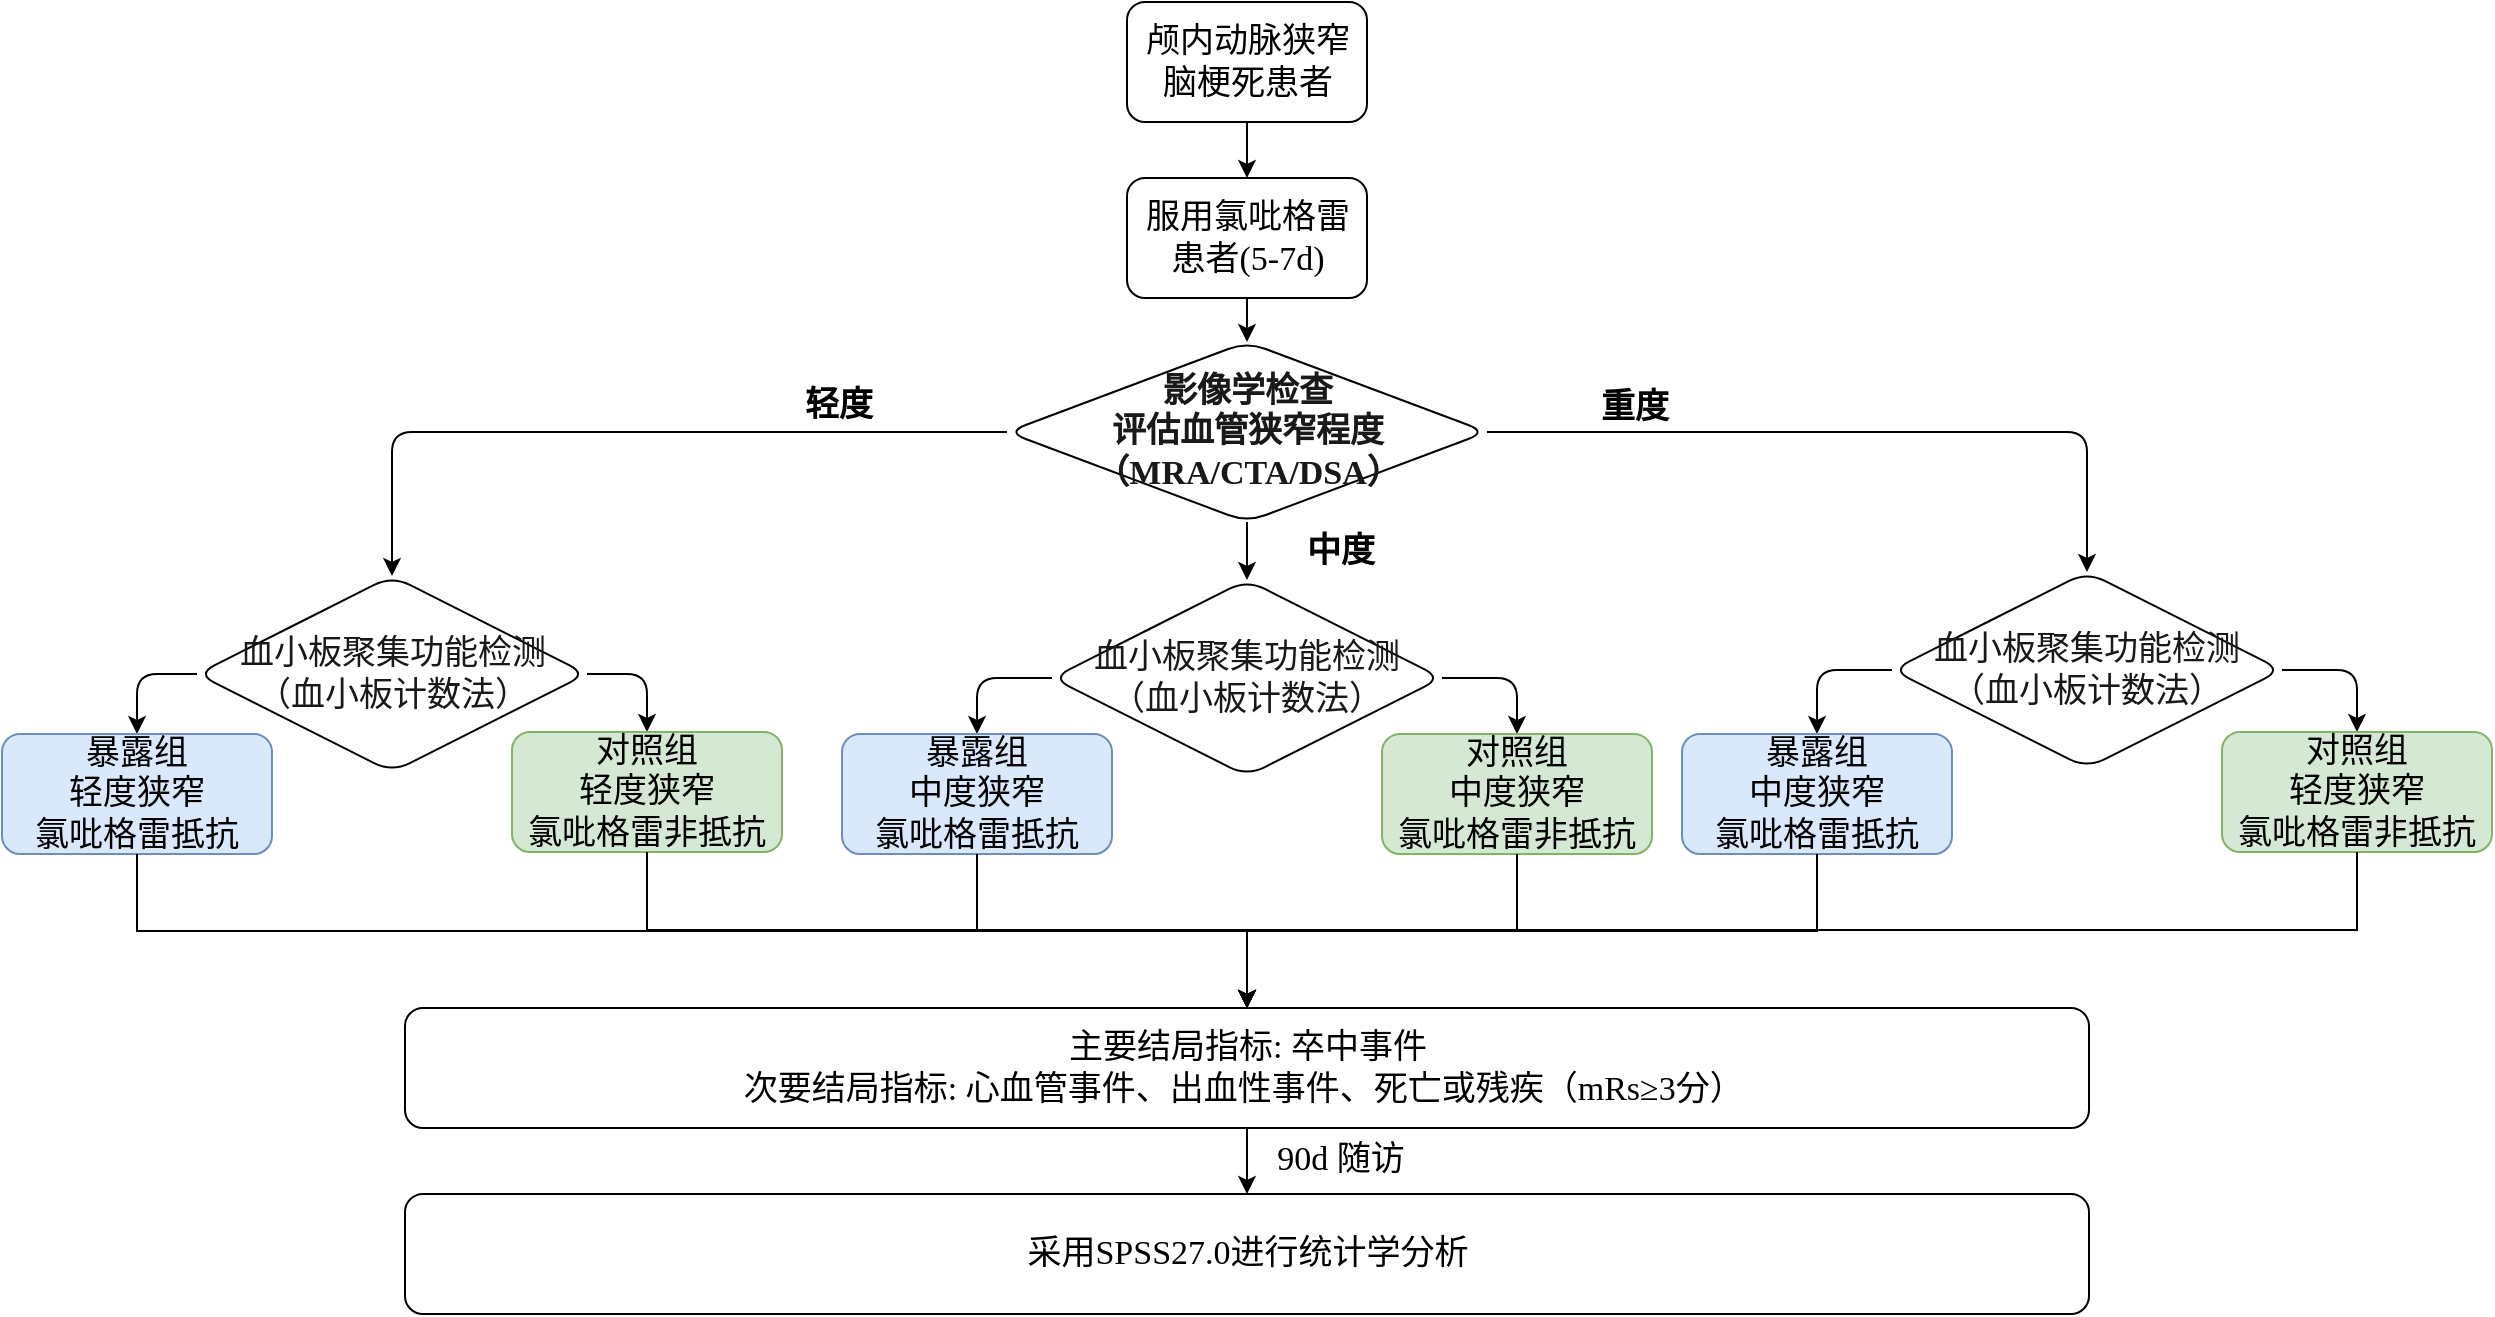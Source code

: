 <mxfile version="24.8.6">
  <diagram name="Page-1" id="1q2TIL3UEI9jZPHqc_mc">
    <mxGraphModel dx="4343" dy="1766" grid="1" gridSize="15" guides="1" tooltips="1" connect="1" arrows="1" fold="1" page="1" pageScale="1" pageWidth="850" pageHeight="1100" math="0" shadow="0">
      <root>
        <mxCell id="0" />
        <mxCell id="1" parent="0" />
        <mxCell id="Bym8yL4cbAF-1ZMvf-hn-99" value="" style="edgeStyle=orthogonalEdgeStyle;rounded=1;orthogonalLoop=1;jettySize=auto;html=1;fontFamily=Times New Roman;fontSize=17;" parent="1" source="Bym8yL4cbAF-1ZMvf-hn-100" target="Bym8yL4cbAF-1ZMvf-hn-102" edge="1">
          <mxGeometry relative="1" as="geometry" />
        </mxCell>
        <mxCell id="Bym8yL4cbAF-1ZMvf-hn-100" value="颅内动脉狭窄脑梗死&lt;span style=&quot;background-color: initial;&quot;&gt;患者&lt;/span&gt;" style="rounded=1;whiteSpace=wrap;html=1;fontFamily=Times New Roman;fontSize=17;" parent="1" vertex="1">
          <mxGeometry x="-1732.5" y="-878" width="120" height="60" as="geometry" />
        </mxCell>
        <mxCell id="Bym8yL4cbAF-1ZMvf-hn-101" value="" style="edgeStyle=orthogonalEdgeStyle;rounded=1;orthogonalLoop=1;jettySize=auto;html=1;fontFamily=Times New Roman;fontSize=17;" parent="1" source="Bym8yL4cbAF-1ZMvf-hn-102" target="Bym8yL4cbAF-1ZMvf-hn-105" edge="1">
          <mxGeometry relative="1" as="geometry" />
        </mxCell>
        <mxCell id="Bym8yL4cbAF-1ZMvf-hn-102" value="服用氯吡格雷患者(5-7d)" style="rounded=1;whiteSpace=wrap;html=1;fontFamily=Times New Roman;fontSize=17;" parent="1" vertex="1">
          <mxGeometry x="-1732.5" y="-790" width="120" height="60" as="geometry" />
        </mxCell>
        <mxCell id="5cdJKXaqyWrpmGwmejw1-7" style="edgeStyle=orthogonalEdgeStyle;rounded=0;orthogonalLoop=1;jettySize=auto;html=1;entryX=0.5;entryY=0;entryDx=0;entryDy=0;fontFamily=Times New Roman;fontSize=17;" parent="1" source="Bym8yL4cbAF-1ZMvf-hn-109" target="Bym8yL4cbAF-1ZMvf-hn-114" edge="1">
          <mxGeometry relative="1" as="geometry" />
        </mxCell>
        <mxCell id="Bym8yL4cbAF-1ZMvf-hn-109" value="&lt;div style=&quot;font-size: 17px;&quot;&gt;&lt;font style=&quot;font-size: 17px;&quot;&gt;主要结局指标: 卒中事件&lt;/font&gt;&lt;/div&gt;&lt;div style=&quot;font-size: 17px;&quot;&gt;&lt;font style=&quot;font-size: 17px;&quot;&gt;次要结局指标: 心血管事件、出血性事件、死亡或&lt;span style=&quot;background-color: initial; font-size: 17px;&quot;&gt;残疾（&lt;/span&gt;&lt;span style=&quot;background-color: initial; font-size: 17px;&quot;&gt;mRs≥3分&lt;/span&gt;&lt;span style=&quot;background-color: initial; font-size: 17px;&quot;&gt;）&amp;nbsp;&lt;/span&gt;&lt;/font&gt;&lt;/div&gt;" style="rounded=1;whiteSpace=wrap;html=1;fontFamily=Times New Roman;fontSize=17;" parent="1" vertex="1">
          <mxGeometry x="-2093.5" y="-375" width="842" height="60" as="geometry" />
        </mxCell>
        <mxCell id="Bym8yL4cbAF-1ZMvf-hn-114" value="&lt;div style=&quot;font-size: 17px;&quot;&gt;采用SPSS27.0进行统计学分析&lt;/div&gt;" style="rounded=1;whiteSpace=wrap;html=1;fontFamily=Times New Roman;fontSize=17;" parent="1" vertex="1">
          <mxGeometry x="-2093.5" y="-282" width="842" height="60" as="geometry" />
        </mxCell>
        <mxCell id="Bym8yL4cbAF-1ZMvf-hn-149" style="edgeStyle=orthogonalEdgeStyle;rounded=1;orthogonalLoop=1;jettySize=auto;html=1;entryX=0.5;entryY=0;entryDx=0;entryDy=0;fontFamily=Times New Roman;fontSize=17;" parent="1" source="Bym8yL4cbAF-1ZMvf-hn-105" target="Bym8yL4cbAF-1ZMvf-hn-140" edge="1">
          <mxGeometry relative="1" as="geometry" />
        </mxCell>
        <mxCell id="Bym8yL4cbAF-1ZMvf-hn-150" style="edgeStyle=orthogonalEdgeStyle;rounded=1;orthogonalLoop=1;jettySize=auto;html=1;entryX=0.5;entryY=0;entryDx=0;entryDy=0;fontFamily=Times New Roman;fontSize=17;" parent="1" source="Bym8yL4cbAF-1ZMvf-hn-105" target="Bym8yL4cbAF-1ZMvf-hn-146" edge="1">
          <mxGeometry relative="1" as="geometry" />
        </mxCell>
        <mxCell id="3jIVE-wIZ4ZXev9OY-bG-2" value="" style="edgeStyle=orthogonalEdgeStyle;rounded=0;orthogonalLoop=1;jettySize=auto;html=1;" edge="1" parent="1" source="Bym8yL4cbAF-1ZMvf-hn-105" target="Bym8yL4cbAF-1ZMvf-hn-130">
          <mxGeometry relative="1" as="geometry" />
        </mxCell>
        <mxCell id="Bym8yL4cbAF-1ZMvf-hn-105" value="&lt;div style=&quot;font-size: 17px;&quot;&gt;&lt;span style=&quot;text-wrap-mode: nowrap; font-size: 17px; color: rgb(25, 25, 25);&quot;&gt;&lt;span style=&quot;font-size: 17px;&quot;&gt;&lt;b&gt;影像学检查&lt;/b&gt;&lt;/span&gt;&lt;/span&gt;&lt;div style=&quot;text-wrap-mode: nowrap; font-size: 17px;&quot;&gt;&lt;span style=&quot;font-size: 17px; color: rgb(25, 25, 25);&quot;&gt;&lt;span style=&quot;font-size: 17px;&quot;&gt;&lt;b&gt;评估血管狭窄程度&lt;/b&gt;&lt;/span&gt;&lt;/span&gt;&lt;/div&gt;&lt;div style=&quot;text-wrap-mode: nowrap; font-size: 17px;&quot;&gt;&lt;span style=&quot;font-size: 17px; color: rgb(25, 25, 25);&quot;&gt;&lt;span style=&quot;font-size: 17px;&quot;&gt;&lt;b&gt;（MRA/CTA/DSA）&lt;/b&gt;&lt;/span&gt;&lt;/span&gt;&lt;/div&gt;&lt;/div&gt;" style="rhombus;whiteSpace=wrap;html=1;rounded=1;fontStyle=0;fontFamily=Times New Roman;fontSize=17;" parent="1" vertex="1">
          <mxGeometry x="-1792.5" y="-708" width="240" height="90" as="geometry" />
        </mxCell>
        <mxCell id="Bym8yL4cbAF-1ZMvf-hn-112" value="&lt;b style=&quot;font-size: 17px;&quot;&gt;&lt;font style=&quot;font-size: 17px;&quot;&gt;轻度&lt;/font&gt;&lt;/b&gt;" style="text;html=1;align=center;verticalAlign=middle;resizable=0;points=[];autosize=1;strokeColor=none;fillColor=none;rounded=1;fontFamily=Times New Roman;fontSize=17;" parent="1" vertex="1">
          <mxGeometry x="-1907" y="-691" width="60" height="30" as="geometry" />
        </mxCell>
        <mxCell id="Bym8yL4cbAF-1ZMvf-hn-113" value="&lt;b style=&quot;font-size: 17px;&quot;&gt;&lt;font style=&quot;font-size: 17px;&quot;&gt;重度&lt;/font&gt;&lt;/b&gt;" style="text;html=1;align=center;verticalAlign=middle;resizable=0;points=[];autosize=1;strokeColor=none;fillColor=none;rounded=1;fontFamily=Times New Roman;fontSize=17;" parent="1" vertex="1">
          <mxGeometry x="-1509" y="-690" width="60" height="30" as="geometry" />
        </mxCell>
        <mxCell id="Bym8yL4cbAF-1ZMvf-hn-136" value="" style="group;rounded=1;fontFamily=Times New Roman;fontSize=17;fontStyle=1" parent="1" vertex="1" connectable="0">
          <mxGeometry x="-1875" y="-589" width="390" height="195" as="geometry" />
        </mxCell>
        <mxCell id="Bym8yL4cbAF-1ZMvf-hn-133" value="" style="edgeStyle=orthogonalEdgeStyle;rounded=1;orthogonalLoop=1;jettySize=auto;html=1;exitX=0;exitY=0.5;exitDx=0;exitDy=0;fontFamily=Times New Roman;fontSize=17;" parent="Bym8yL4cbAF-1ZMvf-hn-136" source="Bym8yL4cbAF-1ZMvf-hn-130" target="Bym8yL4cbAF-1ZMvf-hn-132" edge="1">
          <mxGeometry relative="1" as="geometry" />
        </mxCell>
        <mxCell id="Bym8yL4cbAF-1ZMvf-hn-135" value="" style="edgeStyle=orthogonalEdgeStyle;rounded=1;orthogonalLoop=1;jettySize=auto;html=1;exitX=1;exitY=0.5;exitDx=0;exitDy=0;fontFamily=Times New Roman;fontSize=17;" parent="Bym8yL4cbAF-1ZMvf-hn-136" source="Bym8yL4cbAF-1ZMvf-hn-130" target="Bym8yL4cbAF-1ZMvf-hn-134" edge="1">
          <mxGeometry relative="1" as="geometry" />
        </mxCell>
        <mxCell id="Bym8yL4cbAF-1ZMvf-hn-130" value="&lt;font color=&quot;#191919&quot; style=&quot;font-size: 17px;&quot;&gt;&lt;span style=&quot;font-size: 17px; text-wrap-mode: nowrap; font-weight: normal;&quot;&gt;血小板聚集功能检测&lt;/span&gt;&lt;/font&gt;&lt;div style=&quot;font-size: 17px;&quot;&gt;&lt;span style=&quot;color: rgb(25, 25, 25); font-size: 17px; text-wrap-mode: nowrap; font-weight: normal;&quot;&gt;（血小板计数法）&lt;/span&gt;&lt;font color=&quot;#191919&quot; style=&quot;font-size: 17px;&quot;&gt;&lt;span style=&quot;font-size: 17px; text-wrap-mode: nowrap;&quot;&gt;&lt;/span&gt;&lt;/font&gt;&lt;/div&gt;" style="rhombus;whiteSpace=wrap;html=1;rounded=1;fontStyle=1;fontFamily=Times New Roman;fontSize=17;" parent="Bym8yL4cbAF-1ZMvf-hn-136" vertex="1">
          <mxGeometry x="105" width="195" height="98" as="geometry" />
        </mxCell>
        <mxCell id="Bym8yL4cbAF-1ZMvf-hn-132" value="&lt;span style=&quot;font-size: 17px;&quot;&gt;暴露组&lt;/span&gt;&lt;div style=&quot;font-size: 17px;&quot;&gt;&lt;span style=&quot;font-size: 17px;&quot;&gt;中度&lt;span style=&quot;background-color: initial; font-size: 17px;&quot;&gt;狭窄&lt;/span&gt;&lt;/span&gt;&lt;/div&gt;&lt;div style=&quot;font-size: 17px;&quot;&gt;&lt;span style=&quot;font-size: 17px;&quot;&gt;&lt;span style=&quot;background-color: initial; font-size: 17px;&quot;&gt;氯吡格雷&lt;/span&gt;抵抗&lt;/span&gt;&lt;/div&gt;" style="whiteSpace=wrap;html=1;rounded=1;fontFamily=Times New Roman;fontSize=17;fillColor=#dae8fc;strokeColor=#6c8ebf;fontStyle=0" parent="Bym8yL4cbAF-1ZMvf-hn-136" vertex="1">
          <mxGeometry y="77" width="135" height="60" as="geometry" />
        </mxCell>
        <mxCell id="Bym8yL4cbAF-1ZMvf-hn-134" value="对照组&lt;div style=&quot;font-size: 17px;&quot;&gt;中度&lt;span style=&quot;background-color: initial; font-size: 17px;&quot;&gt;狭窄&lt;/span&gt;&lt;/div&gt;&lt;div style=&quot;font-size: 17px;&quot;&gt;&lt;span style=&quot;background-color: initial; font-size: 17px;&quot;&gt;氯吡格雷&lt;/span&gt;非抵抗&lt;/div&gt;" style="whiteSpace=wrap;html=1;rounded=1;fontFamily=Times New Roman;fontSize=17;fillColor=#d5e8d4;strokeColor=#82b366;" parent="Bym8yL4cbAF-1ZMvf-hn-136" vertex="1">
          <mxGeometry x="270" y="77" width="135" height="60" as="geometry" />
        </mxCell>
        <mxCell id="Bym8yL4cbAF-1ZMvf-hn-137" value="" style="group;rounded=1;fontStyle=0;fontFamily=Times New Roman;fontSize=17;" parent="1" vertex="1" connectable="0">
          <mxGeometry x="-1455" y="-590" width="390" height="195" as="geometry" />
        </mxCell>
        <mxCell id="Bym8yL4cbAF-1ZMvf-hn-138" value="" style="edgeStyle=orthogonalEdgeStyle;rounded=1;orthogonalLoop=1;jettySize=auto;html=1;exitX=0;exitY=0.5;exitDx=0;exitDy=0;fontFamily=Times New Roman;fontSize=17;" parent="Bym8yL4cbAF-1ZMvf-hn-137" source="Bym8yL4cbAF-1ZMvf-hn-140" target="Bym8yL4cbAF-1ZMvf-hn-141" edge="1">
          <mxGeometry relative="1" as="geometry" />
        </mxCell>
        <mxCell id="Bym8yL4cbAF-1ZMvf-hn-139" value="" style="edgeStyle=orthogonalEdgeStyle;rounded=1;orthogonalLoop=1;jettySize=auto;html=1;exitX=1;exitY=0.5;exitDx=0;exitDy=0;fontFamily=Times New Roman;fontSize=17;" parent="Bym8yL4cbAF-1ZMvf-hn-137" source="Bym8yL4cbAF-1ZMvf-hn-140" target="Bym8yL4cbAF-1ZMvf-hn-142" edge="1">
          <mxGeometry relative="1" as="geometry" />
        </mxCell>
        <mxCell id="Bym8yL4cbAF-1ZMvf-hn-140" value="&lt;font color=&quot;#191919&quot; style=&quot;font-size: 17px;&quot;&gt;&lt;span style=&quot;font-size: 17px; text-wrap-mode: nowrap;&quot;&gt;血小板聚集功能检测&lt;/span&gt;&lt;/font&gt;&lt;div style=&quot;font-size: 17px;&quot;&gt;&lt;span style=&quot;color: rgb(25, 25, 25); font-size: 17px; text-wrap-mode: nowrap;&quot;&gt;（血小板计数法）&lt;/span&gt;&lt;font color=&quot;#191919&quot; style=&quot;font-size: 17px;&quot;&gt;&lt;span style=&quot;font-size: 17px; text-wrap-mode: nowrap;&quot;&gt;&lt;/span&gt;&lt;/font&gt;&lt;/div&gt;" style="rhombus;whiteSpace=wrap;html=1;rounded=1;fontFamily=Times New Roman;fontSize=17;" parent="Bym8yL4cbAF-1ZMvf-hn-137" vertex="1">
          <mxGeometry x="105" y="-3" width="195" height="98" as="geometry" />
        </mxCell>
        <mxCell id="Bym8yL4cbAF-1ZMvf-hn-141" value="&lt;span style=&quot;font-size: 17px;&quot;&gt;暴露组&lt;/span&gt;&lt;div style=&quot;font-size: 17px;&quot;&gt;&lt;span style=&quot;font-size: 17px;&quot;&gt;中度&lt;span style=&quot;background-color: initial; font-size: 17px;&quot;&gt;狭窄&lt;/span&gt;&lt;/span&gt;&lt;/div&gt;&lt;div style=&quot;font-size: 17px;&quot;&gt;&lt;span style=&quot;font-size: 17px;&quot;&gt;&lt;span style=&quot;background-color: initial; font-size: 17px;&quot;&gt;氯吡格雷&lt;/span&gt;抵抗&lt;/span&gt;&lt;/div&gt;" style="whiteSpace=wrap;html=1;rounded=1;fontFamily=Times New Roman;fontSize=17;fontStyle=0;fillColor=#dae8fc;strokeColor=#6c8ebf;" parent="Bym8yL4cbAF-1ZMvf-hn-137" vertex="1">
          <mxGeometry y="78" width="135" height="60" as="geometry" />
        </mxCell>
        <mxCell id="Bym8yL4cbAF-1ZMvf-hn-142" value="对照组&lt;div style=&quot;font-size: 17px;&quot;&gt;轻度&lt;span style=&quot;background-color: initial; font-size: 17px;&quot;&gt;狭窄&lt;/span&gt;&lt;/div&gt;&lt;div style=&quot;font-size: 17px;&quot;&gt;&lt;span style=&quot;background-color: initial; font-size: 17px;&quot;&gt;氯吡格雷&lt;/span&gt;非抵抗&lt;/div&gt;" style="whiteSpace=wrap;html=1;rounded=1;fontFamily=Times New Roman;fontSize=17;fillColor=#d5e8d4;strokeColor=#82b366;" parent="Bym8yL4cbAF-1ZMvf-hn-137" vertex="1">
          <mxGeometry x="270" y="77" width="135" height="60" as="geometry" />
        </mxCell>
        <mxCell id="Bym8yL4cbAF-1ZMvf-hn-143" value="" style="group;rounded=1;fontFamily=Times New Roman;fontSize=17;" parent="1" vertex="1" connectable="0">
          <mxGeometry x="-2295" y="-591" width="390" height="195" as="geometry" />
        </mxCell>
        <mxCell id="Bym8yL4cbAF-1ZMvf-hn-144" value="" style="edgeStyle=orthogonalEdgeStyle;rounded=1;orthogonalLoop=1;jettySize=auto;html=1;exitX=0;exitY=0.5;exitDx=0;exitDy=0;fontFamily=Times New Roman;fontSize=17;" parent="Bym8yL4cbAF-1ZMvf-hn-143" source="Bym8yL4cbAF-1ZMvf-hn-146" target="Bym8yL4cbAF-1ZMvf-hn-147" edge="1">
          <mxGeometry relative="1" as="geometry" />
        </mxCell>
        <mxCell id="Bym8yL4cbAF-1ZMvf-hn-145" value="" style="edgeStyle=orthogonalEdgeStyle;rounded=1;orthogonalLoop=1;jettySize=auto;html=1;exitX=1;exitY=0.5;exitDx=0;exitDy=0;fontFamily=Times New Roman;fontSize=17;" parent="Bym8yL4cbAF-1ZMvf-hn-143" source="Bym8yL4cbAF-1ZMvf-hn-146" target="Bym8yL4cbAF-1ZMvf-hn-148" edge="1">
          <mxGeometry relative="1" as="geometry" />
        </mxCell>
        <mxCell id="Bym8yL4cbAF-1ZMvf-hn-146" value="&lt;font color=&quot;#191919&quot; style=&quot;font-size: 17px;&quot;&gt;&lt;span style=&quot;font-size: 17px; text-wrap-mode: nowrap;&quot;&gt;血小板聚集功能检测&lt;/span&gt;&lt;/font&gt;&lt;div style=&quot;font-size: 17px;&quot;&gt;&lt;font color=&quot;#191919&quot; style=&quot;font-size: 17px;&quot;&gt;&lt;span style=&quot;font-size: 17px; text-wrap-mode: nowrap;&quot;&gt;（血小板计数法）&lt;/span&gt;&lt;/font&gt;&lt;/div&gt;" style="rhombus;whiteSpace=wrap;html=1;rounded=1;fontFamily=Times New Roman;fontSize=17;" parent="Bym8yL4cbAF-1ZMvf-hn-143" vertex="1">
          <mxGeometry x="97.5" width="195" height="98" as="geometry" />
        </mxCell>
        <mxCell id="Bym8yL4cbAF-1ZMvf-hn-147" value="&lt;span style=&quot;font-size: 17px;&quot;&gt;暴露组&lt;/span&gt;&lt;div style=&quot;font-size: 17px;&quot;&gt;&lt;span style=&quot;font-size: 17px;&quot;&gt;轻度狭窄&lt;/span&gt;&lt;/div&gt;&lt;div style=&quot;font-size: 17px;&quot;&gt;&lt;span style=&quot;font-size: 17px;&quot;&gt;氯吡格雷抵抗&lt;/span&gt;&lt;/div&gt;" style="whiteSpace=wrap;html=1;rounded=1;fontFamily=Times New Roman;fontSize=17;fillColor=#dae8fc;strokeColor=#6c8ebf;fontStyle=0" parent="Bym8yL4cbAF-1ZMvf-hn-143" vertex="1">
          <mxGeometry y="79" width="135" height="60" as="geometry" />
        </mxCell>
        <mxCell id="Bym8yL4cbAF-1ZMvf-hn-148" value="对照组&lt;div style=&quot;font-size: 17px;&quot;&gt;轻度狭窄&lt;/div&gt;&lt;div style=&quot;font-size: 17px;&quot;&gt;&lt;span style=&quot;background-color: initial; font-size: 17px;&quot;&gt;氯吡格雷&lt;/span&gt;非抵抗&lt;/div&gt;" style="whiteSpace=wrap;html=1;rounded=1;fontFamily=Times New Roman;fontSize=17;fillColor=#d5e8d4;strokeColor=#82b366;" parent="Bym8yL4cbAF-1ZMvf-hn-143" vertex="1">
          <mxGeometry x="255" y="78" width="135" height="60" as="geometry" />
        </mxCell>
        <mxCell id="Bym8yL4cbAF-1ZMvf-hn-151" value="&lt;b style=&quot;font-size: 17px;&quot;&gt;&lt;font style=&quot;font-size: 17px;&quot;&gt;中度&lt;/font&gt;&lt;/b&gt;" style="text;html=1;align=center;verticalAlign=middle;resizable=0;points=[];autosize=1;strokeColor=none;fillColor=none;rounded=1;fontFamily=Times New Roman;fontSize=17;" parent="1" vertex="1">
          <mxGeometry x="-1656" y="-618" width="60" height="30" as="geometry" />
        </mxCell>
        <mxCell id="5cdJKXaqyWrpmGwmejw1-1" style="edgeStyle=orthogonalEdgeStyle;rounded=0;orthogonalLoop=1;jettySize=auto;html=1;exitX=0.5;exitY=1;exitDx=0;exitDy=0;fontFamily=Times New Roman;fontSize=17;" parent="1" source="Bym8yL4cbAF-1ZMvf-hn-147" target="Bym8yL4cbAF-1ZMvf-hn-109" edge="1">
          <mxGeometry relative="1" as="geometry" />
        </mxCell>
        <mxCell id="5cdJKXaqyWrpmGwmejw1-2" style="edgeStyle=orthogonalEdgeStyle;rounded=0;orthogonalLoop=1;jettySize=auto;html=1;entryX=0.5;entryY=0;entryDx=0;entryDy=0;fontFamily=Times New Roman;fontSize=17;" parent="1" source="Bym8yL4cbAF-1ZMvf-hn-148" target="Bym8yL4cbAF-1ZMvf-hn-109" edge="1">
          <mxGeometry relative="1" as="geometry" />
        </mxCell>
        <mxCell id="5cdJKXaqyWrpmGwmejw1-3" style="edgeStyle=orthogonalEdgeStyle;rounded=0;orthogonalLoop=1;jettySize=auto;html=1;entryX=0.5;entryY=0;entryDx=0;entryDy=0;fontFamily=Times New Roman;fontSize=17;" parent="1" source="Bym8yL4cbAF-1ZMvf-hn-132" target="Bym8yL4cbAF-1ZMvf-hn-109" edge="1">
          <mxGeometry relative="1" as="geometry" />
        </mxCell>
        <mxCell id="5cdJKXaqyWrpmGwmejw1-4" style="edgeStyle=orthogonalEdgeStyle;rounded=0;orthogonalLoop=1;jettySize=auto;html=1;fontFamily=Times New Roman;fontSize=17;" parent="1" source="Bym8yL4cbAF-1ZMvf-hn-134" target="Bym8yL4cbAF-1ZMvf-hn-109" edge="1">
          <mxGeometry relative="1" as="geometry" />
        </mxCell>
        <mxCell id="5cdJKXaqyWrpmGwmejw1-5" style="edgeStyle=orthogonalEdgeStyle;rounded=0;orthogonalLoop=1;jettySize=auto;html=1;entryX=0.5;entryY=0;entryDx=0;entryDy=0;fontFamily=Times New Roman;fontSize=17;" parent="1" source="Bym8yL4cbAF-1ZMvf-hn-141" target="Bym8yL4cbAF-1ZMvf-hn-109" edge="1">
          <mxGeometry relative="1" as="geometry" />
        </mxCell>
        <mxCell id="5cdJKXaqyWrpmGwmejw1-6" style="edgeStyle=orthogonalEdgeStyle;rounded=0;orthogonalLoop=1;jettySize=auto;html=1;entryX=0.5;entryY=0;entryDx=0;entryDy=0;exitX=0.5;exitY=1;exitDx=0;exitDy=0;fontFamily=Times New Roman;fontSize=17;" parent="1" source="Bym8yL4cbAF-1ZMvf-hn-142" target="Bym8yL4cbAF-1ZMvf-hn-109" edge="1">
          <mxGeometry relative="1" as="geometry" />
        </mxCell>
        <mxCell id="5cdJKXaqyWrpmGwmejw1-8" value="90d 随访" style="text;html=1;align=center;verticalAlign=middle;resizable=0;points=[];autosize=1;strokeColor=none;fillColor=none;fontFamily=Times New Roman;fontSize=17;" parent="1" vertex="1">
          <mxGeometry x="-1671" y="-314" width="90" height="30" as="geometry" />
        </mxCell>
      </root>
    </mxGraphModel>
  </diagram>
</mxfile>
